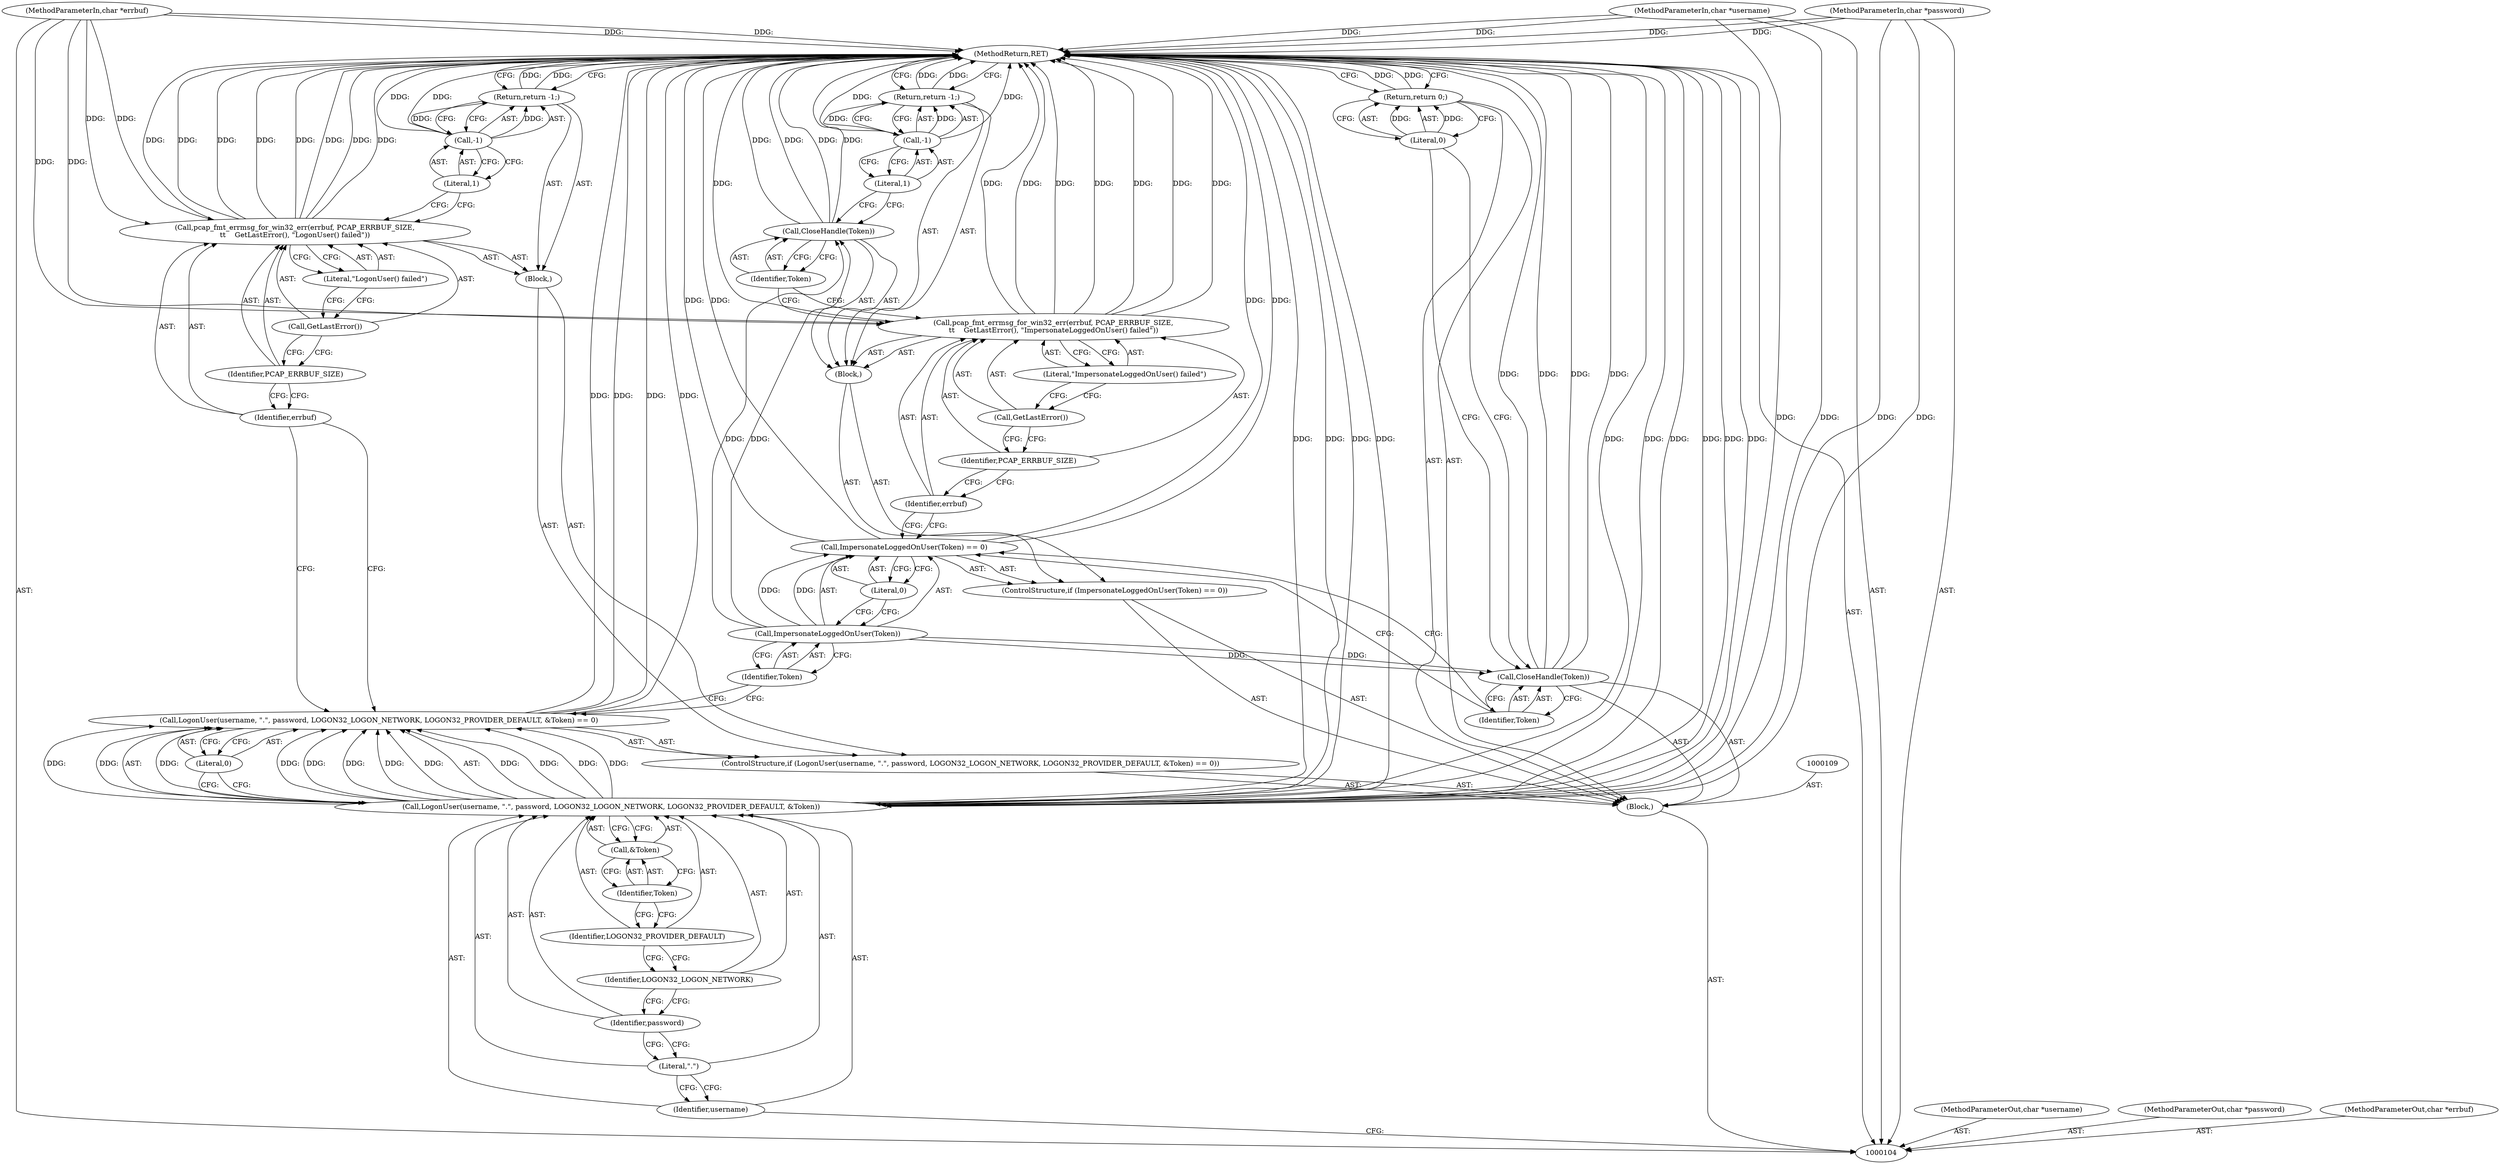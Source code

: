 digraph "0_libpcap_437b273761adedcbd880f714bfa44afeec186a31" {
"1000150" [label="(MethodReturn,RET)"];
"1000105" [label="(MethodParameterIn,char *username)"];
"1000197" [label="(MethodParameterOut,char *username)"];
"1000106" [label="(MethodParameterIn,char *password)"];
"1000198" [label="(MethodParameterOut,char *password)"];
"1000107" [label="(MethodParameterIn,char *errbuf)"];
"1000199" [label="(MethodParameterOut,char *errbuf)"];
"1000108" [label="(Block,)"];
"1000110" [label="(ControlStructure,if (LogonUser(username, \".\", password, LOGON32_LOGON_NETWORK, LOGON32_PROVIDER_DEFAULT, &Token) == 0))"];
"1000120" [label="(Literal,0)"];
"1000113" [label="(Identifier,username)"];
"1000114" [label="(Literal,\".\")"];
"1000115" [label="(Identifier,password)"];
"1000116" [label="(Identifier,LOGON32_LOGON_NETWORK)"];
"1000111" [label="(Call,LogonUser(username, \".\", password, LOGON32_LOGON_NETWORK, LOGON32_PROVIDER_DEFAULT, &Token) == 0)"];
"1000112" [label="(Call,LogonUser(username, \".\", password, LOGON32_LOGON_NETWORK, LOGON32_PROVIDER_DEFAULT, &Token))"];
"1000117" [label="(Identifier,LOGON32_PROVIDER_DEFAULT)"];
"1000118" [label="(Call,&Token)"];
"1000119" [label="(Identifier,Token)"];
"1000121" [label="(Block,)"];
"1000122" [label="(Call,pcap_fmt_errmsg_for_win32_err(errbuf, PCAP_ERRBUF_SIZE,\n\t\t    GetLastError(), \"LogonUser() failed\"))"];
"1000123" [label="(Identifier,errbuf)"];
"1000124" [label="(Identifier,PCAP_ERRBUF_SIZE)"];
"1000126" [label="(Literal,\"LogonUser() failed\")"];
"1000125" [label="(Call,GetLastError())"];
"1000129" [label="(Literal,1)"];
"1000127" [label="(Return,return -1;)"];
"1000128" [label="(Call,-1)"];
"1000130" [label="(ControlStructure,if (ImpersonateLoggedOnUser(Token) == 0))"];
"1000133" [label="(Identifier,Token)"];
"1000134" [label="(Literal,0)"];
"1000131" [label="(Call,ImpersonateLoggedOnUser(Token) == 0)"];
"1000132" [label="(Call,ImpersonateLoggedOnUser(Token))"];
"1000135" [label="(Block,)"];
"1000136" [label="(Call,pcap_fmt_errmsg_for_win32_err(errbuf, PCAP_ERRBUF_SIZE,\n\t\t    GetLastError(), \"ImpersonateLoggedOnUser() failed\"))"];
"1000137" [label="(Identifier,errbuf)"];
"1000138" [label="(Identifier,PCAP_ERRBUF_SIZE)"];
"1000140" [label="(Literal,\"ImpersonateLoggedOnUser() failed\")"];
"1000139" [label="(Call,GetLastError())"];
"1000142" [label="(Identifier,Token)"];
"1000141" [label="(Call,CloseHandle(Token))"];
"1000145" [label="(Literal,1)"];
"1000143" [label="(Return,return -1;)"];
"1000144" [label="(Call,-1)"];
"1000146" [label="(Call,CloseHandle(Token))"];
"1000147" [label="(Identifier,Token)"];
"1000148" [label="(Return,return 0;)"];
"1000149" [label="(Literal,0)"];
"1000150" -> "1000104"  [label="AST: "];
"1000150" -> "1000127"  [label="CFG: "];
"1000150" -> "1000143"  [label="CFG: "];
"1000150" -> "1000148"  [label="CFG: "];
"1000127" -> "1000150"  [label="DDG: "];
"1000148" -> "1000150"  [label="DDG: "];
"1000143" -> "1000150"  [label="DDG: "];
"1000112" -> "1000150"  [label="DDG: "];
"1000112" -> "1000150"  [label="DDG: "];
"1000112" -> "1000150"  [label="DDG: "];
"1000112" -> "1000150"  [label="DDG: "];
"1000112" -> "1000150"  [label="DDG: "];
"1000141" -> "1000150"  [label="DDG: "];
"1000141" -> "1000150"  [label="DDG: "];
"1000122" -> "1000150"  [label="DDG: "];
"1000122" -> "1000150"  [label="DDG: "];
"1000122" -> "1000150"  [label="DDG: "];
"1000122" -> "1000150"  [label="DDG: "];
"1000107" -> "1000150"  [label="DDG: "];
"1000105" -> "1000150"  [label="DDG: "];
"1000144" -> "1000150"  [label="DDG: "];
"1000111" -> "1000150"  [label="DDG: "];
"1000111" -> "1000150"  [label="DDG: "];
"1000146" -> "1000150"  [label="DDG: "];
"1000146" -> "1000150"  [label="DDG: "];
"1000131" -> "1000150"  [label="DDG: "];
"1000131" -> "1000150"  [label="DDG: "];
"1000136" -> "1000150"  [label="DDG: "];
"1000136" -> "1000150"  [label="DDG: "];
"1000136" -> "1000150"  [label="DDG: "];
"1000136" -> "1000150"  [label="DDG: "];
"1000128" -> "1000150"  [label="DDG: "];
"1000106" -> "1000150"  [label="DDG: "];
"1000105" -> "1000104"  [label="AST: "];
"1000105" -> "1000150"  [label="DDG: "];
"1000105" -> "1000112"  [label="DDG: "];
"1000197" -> "1000104"  [label="AST: "];
"1000106" -> "1000104"  [label="AST: "];
"1000106" -> "1000150"  [label="DDG: "];
"1000106" -> "1000112"  [label="DDG: "];
"1000198" -> "1000104"  [label="AST: "];
"1000107" -> "1000104"  [label="AST: "];
"1000107" -> "1000150"  [label="DDG: "];
"1000107" -> "1000122"  [label="DDG: "];
"1000107" -> "1000136"  [label="DDG: "];
"1000199" -> "1000104"  [label="AST: "];
"1000108" -> "1000104"  [label="AST: "];
"1000109" -> "1000108"  [label="AST: "];
"1000110" -> "1000108"  [label="AST: "];
"1000130" -> "1000108"  [label="AST: "];
"1000146" -> "1000108"  [label="AST: "];
"1000148" -> "1000108"  [label="AST: "];
"1000110" -> "1000108"  [label="AST: "];
"1000111" -> "1000110"  [label="AST: "];
"1000121" -> "1000110"  [label="AST: "];
"1000120" -> "1000111"  [label="AST: "];
"1000120" -> "1000112"  [label="CFG: "];
"1000111" -> "1000120"  [label="CFG: "];
"1000113" -> "1000112"  [label="AST: "];
"1000113" -> "1000104"  [label="CFG: "];
"1000114" -> "1000113"  [label="CFG: "];
"1000114" -> "1000112"  [label="AST: "];
"1000114" -> "1000113"  [label="CFG: "];
"1000115" -> "1000114"  [label="CFG: "];
"1000115" -> "1000112"  [label="AST: "];
"1000115" -> "1000114"  [label="CFG: "];
"1000116" -> "1000115"  [label="CFG: "];
"1000116" -> "1000112"  [label="AST: "];
"1000116" -> "1000115"  [label="CFG: "];
"1000117" -> "1000116"  [label="CFG: "];
"1000111" -> "1000110"  [label="AST: "];
"1000111" -> "1000120"  [label="CFG: "];
"1000112" -> "1000111"  [label="AST: "];
"1000120" -> "1000111"  [label="AST: "];
"1000123" -> "1000111"  [label="CFG: "];
"1000133" -> "1000111"  [label="CFG: "];
"1000111" -> "1000150"  [label="DDG: "];
"1000111" -> "1000150"  [label="DDG: "];
"1000112" -> "1000111"  [label="DDG: "];
"1000112" -> "1000111"  [label="DDG: "];
"1000112" -> "1000111"  [label="DDG: "];
"1000112" -> "1000111"  [label="DDG: "];
"1000112" -> "1000111"  [label="DDG: "];
"1000112" -> "1000111"  [label="DDG: "];
"1000112" -> "1000111"  [label="AST: "];
"1000112" -> "1000118"  [label="CFG: "];
"1000113" -> "1000112"  [label="AST: "];
"1000114" -> "1000112"  [label="AST: "];
"1000115" -> "1000112"  [label="AST: "];
"1000116" -> "1000112"  [label="AST: "];
"1000117" -> "1000112"  [label="AST: "];
"1000118" -> "1000112"  [label="AST: "];
"1000120" -> "1000112"  [label="CFG: "];
"1000112" -> "1000150"  [label="DDG: "];
"1000112" -> "1000150"  [label="DDG: "];
"1000112" -> "1000150"  [label="DDG: "];
"1000112" -> "1000150"  [label="DDG: "];
"1000112" -> "1000150"  [label="DDG: "];
"1000112" -> "1000111"  [label="DDG: "];
"1000112" -> "1000111"  [label="DDG: "];
"1000112" -> "1000111"  [label="DDG: "];
"1000112" -> "1000111"  [label="DDG: "];
"1000112" -> "1000111"  [label="DDG: "];
"1000112" -> "1000111"  [label="DDG: "];
"1000105" -> "1000112"  [label="DDG: "];
"1000106" -> "1000112"  [label="DDG: "];
"1000117" -> "1000112"  [label="AST: "];
"1000117" -> "1000116"  [label="CFG: "];
"1000119" -> "1000117"  [label="CFG: "];
"1000118" -> "1000112"  [label="AST: "];
"1000118" -> "1000119"  [label="CFG: "];
"1000119" -> "1000118"  [label="AST: "];
"1000112" -> "1000118"  [label="CFG: "];
"1000119" -> "1000118"  [label="AST: "];
"1000119" -> "1000117"  [label="CFG: "];
"1000118" -> "1000119"  [label="CFG: "];
"1000121" -> "1000110"  [label="AST: "];
"1000122" -> "1000121"  [label="AST: "];
"1000127" -> "1000121"  [label="AST: "];
"1000122" -> "1000121"  [label="AST: "];
"1000122" -> "1000126"  [label="CFG: "];
"1000123" -> "1000122"  [label="AST: "];
"1000124" -> "1000122"  [label="AST: "];
"1000125" -> "1000122"  [label="AST: "];
"1000126" -> "1000122"  [label="AST: "];
"1000129" -> "1000122"  [label="CFG: "];
"1000122" -> "1000150"  [label="DDG: "];
"1000122" -> "1000150"  [label="DDG: "];
"1000122" -> "1000150"  [label="DDG: "];
"1000122" -> "1000150"  [label="DDG: "];
"1000107" -> "1000122"  [label="DDG: "];
"1000123" -> "1000122"  [label="AST: "];
"1000123" -> "1000111"  [label="CFG: "];
"1000124" -> "1000123"  [label="CFG: "];
"1000124" -> "1000122"  [label="AST: "];
"1000124" -> "1000123"  [label="CFG: "];
"1000125" -> "1000124"  [label="CFG: "];
"1000126" -> "1000122"  [label="AST: "];
"1000126" -> "1000125"  [label="CFG: "];
"1000122" -> "1000126"  [label="CFG: "];
"1000125" -> "1000122"  [label="AST: "];
"1000125" -> "1000124"  [label="CFG: "];
"1000126" -> "1000125"  [label="CFG: "];
"1000129" -> "1000128"  [label="AST: "];
"1000129" -> "1000122"  [label="CFG: "];
"1000128" -> "1000129"  [label="CFG: "];
"1000127" -> "1000121"  [label="AST: "];
"1000127" -> "1000128"  [label="CFG: "];
"1000128" -> "1000127"  [label="AST: "];
"1000150" -> "1000127"  [label="CFG: "];
"1000127" -> "1000150"  [label="DDG: "];
"1000128" -> "1000127"  [label="DDG: "];
"1000128" -> "1000127"  [label="AST: "];
"1000128" -> "1000129"  [label="CFG: "];
"1000129" -> "1000128"  [label="AST: "];
"1000127" -> "1000128"  [label="CFG: "];
"1000128" -> "1000150"  [label="DDG: "];
"1000128" -> "1000127"  [label="DDG: "];
"1000130" -> "1000108"  [label="AST: "];
"1000131" -> "1000130"  [label="AST: "];
"1000135" -> "1000130"  [label="AST: "];
"1000133" -> "1000132"  [label="AST: "];
"1000133" -> "1000111"  [label="CFG: "];
"1000132" -> "1000133"  [label="CFG: "];
"1000134" -> "1000131"  [label="AST: "];
"1000134" -> "1000132"  [label="CFG: "];
"1000131" -> "1000134"  [label="CFG: "];
"1000131" -> "1000130"  [label="AST: "];
"1000131" -> "1000134"  [label="CFG: "];
"1000132" -> "1000131"  [label="AST: "];
"1000134" -> "1000131"  [label="AST: "];
"1000137" -> "1000131"  [label="CFG: "];
"1000147" -> "1000131"  [label="CFG: "];
"1000131" -> "1000150"  [label="DDG: "];
"1000131" -> "1000150"  [label="DDG: "];
"1000132" -> "1000131"  [label="DDG: "];
"1000132" -> "1000131"  [label="AST: "];
"1000132" -> "1000133"  [label="CFG: "];
"1000133" -> "1000132"  [label="AST: "];
"1000134" -> "1000132"  [label="CFG: "];
"1000132" -> "1000131"  [label="DDG: "];
"1000132" -> "1000141"  [label="DDG: "];
"1000132" -> "1000146"  [label="DDG: "];
"1000135" -> "1000130"  [label="AST: "];
"1000136" -> "1000135"  [label="AST: "];
"1000141" -> "1000135"  [label="AST: "];
"1000143" -> "1000135"  [label="AST: "];
"1000136" -> "1000135"  [label="AST: "];
"1000136" -> "1000140"  [label="CFG: "];
"1000137" -> "1000136"  [label="AST: "];
"1000138" -> "1000136"  [label="AST: "];
"1000139" -> "1000136"  [label="AST: "];
"1000140" -> "1000136"  [label="AST: "];
"1000142" -> "1000136"  [label="CFG: "];
"1000136" -> "1000150"  [label="DDG: "];
"1000136" -> "1000150"  [label="DDG: "];
"1000136" -> "1000150"  [label="DDG: "];
"1000136" -> "1000150"  [label="DDG: "];
"1000107" -> "1000136"  [label="DDG: "];
"1000137" -> "1000136"  [label="AST: "];
"1000137" -> "1000131"  [label="CFG: "];
"1000138" -> "1000137"  [label="CFG: "];
"1000138" -> "1000136"  [label="AST: "];
"1000138" -> "1000137"  [label="CFG: "];
"1000139" -> "1000138"  [label="CFG: "];
"1000140" -> "1000136"  [label="AST: "];
"1000140" -> "1000139"  [label="CFG: "];
"1000136" -> "1000140"  [label="CFG: "];
"1000139" -> "1000136"  [label="AST: "];
"1000139" -> "1000138"  [label="CFG: "];
"1000140" -> "1000139"  [label="CFG: "];
"1000142" -> "1000141"  [label="AST: "];
"1000142" -> "1000136"  [label="CFG: "];
"1000141" -> "1000142"  [label="CFG: "];
"1000141" -> "1000135"  [label="AST: "];
"1000141" -> "1000142"  [label="CFG: "];
"1000142" -> "1000141"  [label="AST: "];
"1000145" -> "1000141"  [label="CFG: "];
"1000141" -> "1000150"  [label="DDG: "];
"1000141" -> "1000150"  [label="DDG: "];
"1000132" -> "1000141"  [label="DDG: "];
"1000145" -> "1000144"  [label="AST: "];
"1000145" -> "1000141"  [label="CFG: "];
"1000144" -> "1000145"  [label="CFG: "];
"1000143" -> "1000135"  [label="AST: "];
"1000143" -> "1000144"  [label="CFG: "];
"1000144" -> "1000143"  [label="AST: "];
"1000150" -> "1000143"  [label="CFG: "];
"1000143" -> "1000150"  [label="DDG: "];
"1000144" -> "1000143"  [label="DDG: "];
"1000144" -> "1000143"  [label="AST: "];
"1000144" -> "1000145"  [label="CFG: "];
"1000145" -> "1000144"  [label="AST: "];
"1000143" -> "1000144"  [label="CFG: "];
"1000144" -> "1000150"  [label="DDG: "];
"1000144" -> "1000143"  [label="DDG: "];
"1000146" -> "1000108"  [label="AST: "];
"1000146" -> "1000147"  [label="CFG: "];
"1000147" -> "1000146"  [label="AST: "];
"1000149" -> "1000146"  [label="CFG: "];
"1000146" -> "1000150"  [label="DDG: "];
"1000146" -> "1000150"  [label="DDG: "];
"1000132" -> "1000146"  [label="DDG: "];
"1000147" -> "1000146"  [label="AST: "];
"1000147" -> "1000131"  [label="CFG: "];
"1000146" -> "1000147"  [label="CFG: "];
"1000148" -> "1000108"  [label="AST: "];
"1000148" -> "1000149"  [label="CFG: "];
"1000149" -> "1000148"  [label="AST: "];
"1000150" -> "1000148"  [label="CFG: "];
"1000148" -> "1000150"  [label="DDG: "];
"1000149" -> "1000148"  [label="DDG: "];
"1000149" -> "1000148"  [label="AST: "];
"1000149" -> "1000146"  [label="CFG: "];
"1000148" -> "1000149"  [label="CFG: "];
"1000149" -> "1000148"  [label="DDG: "];
}
